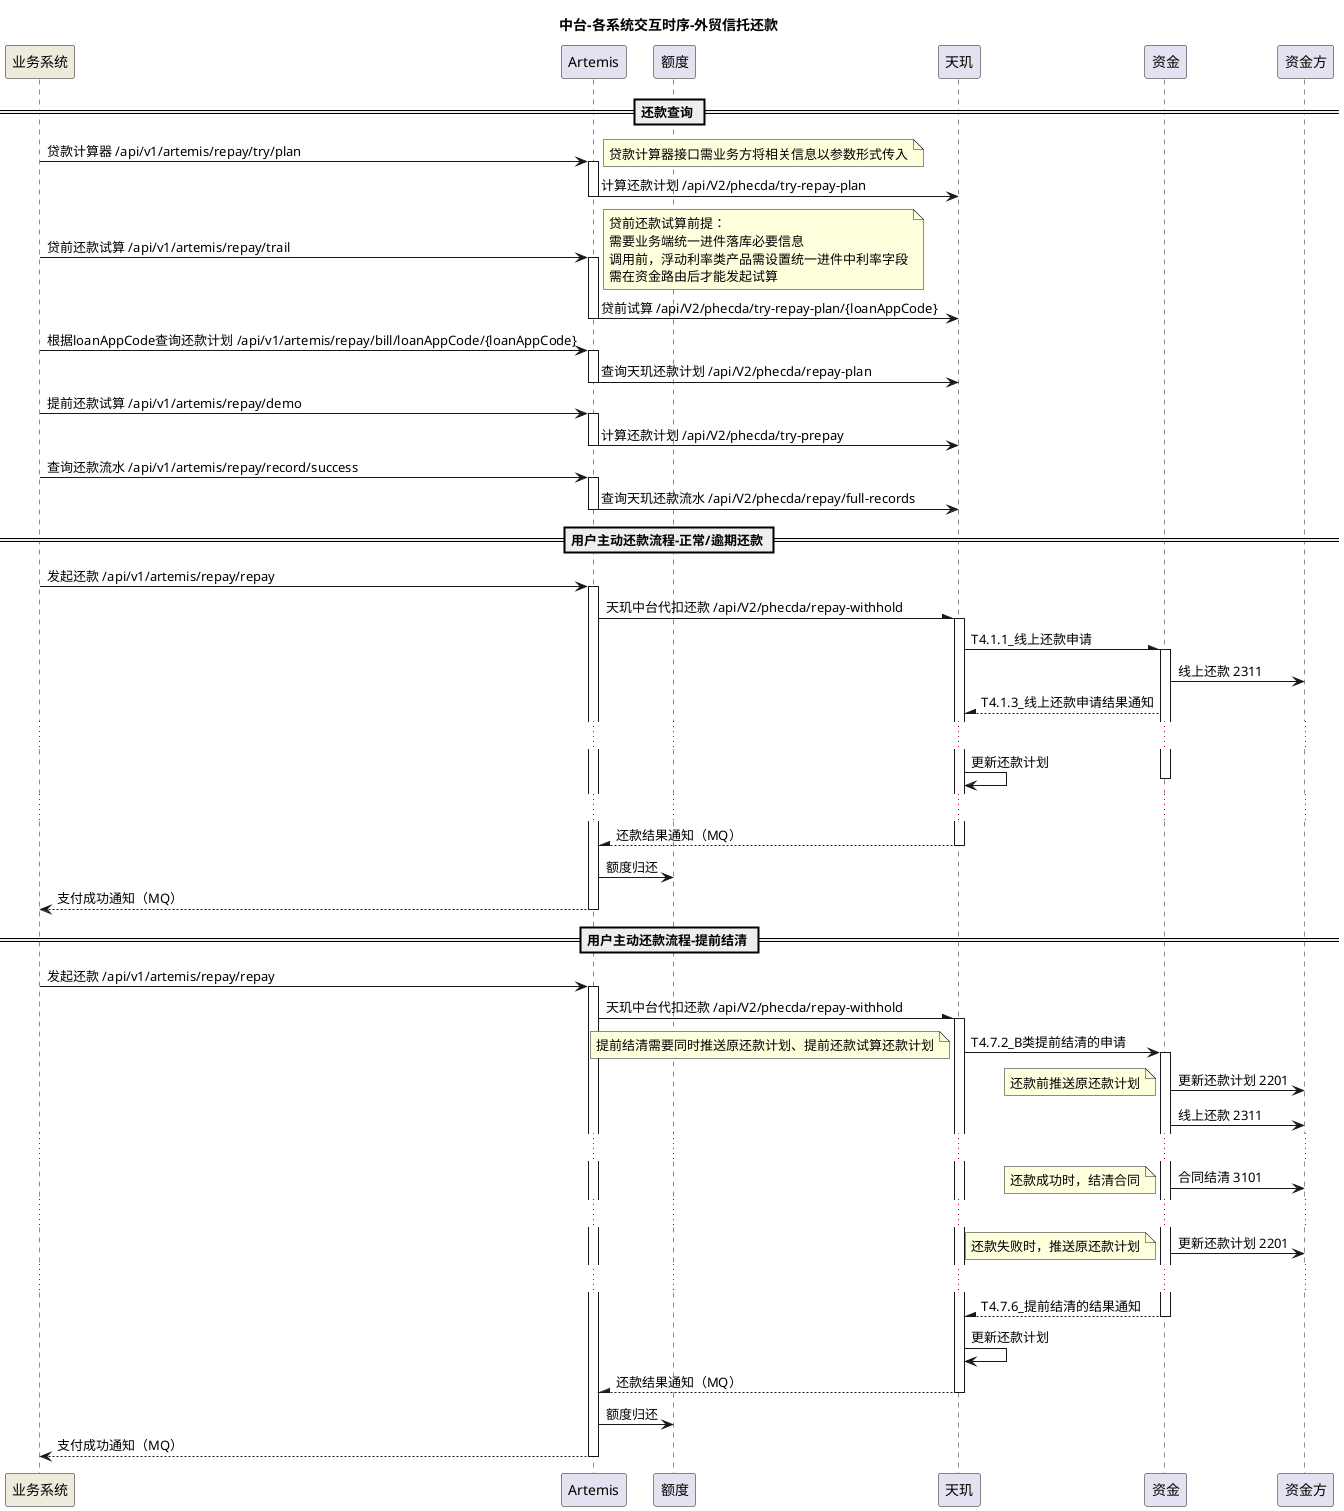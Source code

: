 @startuml



title 中台-各系统交互时序-外贸信托还款

participant 业务系统 #EEEBDC
'participant 产品配置中心
'participant 统一进件
participant Artemis
participant 额度
participant 天玑
participant 资金
participant 资金方


== 还款查询 ==

业务系统 -> Artemis: 贷款计算器 /api/v1/artemis/repay/try/plan
note right
贷款计算器接口需业务方将相关信息以参数形式传入
end note
activate Artemis
Artemis -> 天玑: 计算还款计划 /api/V2/phecda/try-repay-plan
deactivate Artemis

业务系统 -> Artemis: 贷前还款试算 /api/v1/artemis/repay/trail
note right
贷前还款试算前提：
需要业务端统一进件落库必要信息
调用前，浮动利率类产品需设置统一进件中利率字段
需在资金路由后才能发起试算
end note
activate Artemis
Artemis -> 天玑: 贷前试算 /api/V2/phecda/try-repay-plan/{loanAppCode}
deactivate Artemis

业务系统 -> Artemis: 根据loanAppCode查询还款计划 /api/v1/artemis/repay/bill/loanAppCode/{loanAppCode}
activate Artemis
Artemis -> 天玑: 查询天玑还款计划 /api/V2/phecda/repay-plan
deactivate Artemis

业务系统 -> Artemis: 提前还款试算 /api/v1/artemis/repay/demo
activate Artemis
Artemis -> 天玑: 计算还款计划 /api/V2/phecda/try-prepay
deactivate Artemis

业务系统 -> Artemis: 查询还款流水 /api/v1/artemis/repay/record/success
activate Artemis
Artemis -> 天玑: 查询天玑还款流水 /api/V2/phecda/repay/full-records
deactivate Artemis


== 用户主动还款流程-正常/逾期还款 ==

业务系统 -> Artemis: 发起还款 /api/v1/artemis/repay/repay
activate Artemis
Artemis -\天玑: 天玑中台代扣还款 /api/V2/phecda/repay-withhold
activate 天玑
天玑-\资金: T4.1.1_线上还款申请
activate 资金
资金 -> 资金方: 线上还款 2311
天玑/--资金: T4.1.3_线上还款申请结果通知
...
天玑->天玑: 更新还款计划
'note left
'还款成功时
'end note
'天玑->资金: T4.4.1_推送还款计划
'资金 -> 资金方: 更新还款计划 2201
deactivate 资金
...
Artemis /--天玑: 还款结果通知（MQ）
deactivate 天玑
Artemis -> 额度: 额度归还
业务系统 <-- Artemis: 支付成功通知（MQ）
deactivate Artemis

== 用户主动还款流程-提前结清 ==

业务系统 -> Artemis: 发起还款 /api/v1/artemis/repay/repay
activate Artemis
Artemis -\天玑: 天玑中台代扣还款 /api/V2/phecda/repay-withhold
activate 天玑
天玑->资金: T4.7.2_B类提前结清的申请
activate 资金
note left
提前结清需要同时推送原还款计划、提前还款试算还款计划
end note
资金 -> 资金方: 更新还款计划 2201
note left
还款前推送原还款计划
end note
资金 -> 资金方: 线上还款 2311
...
资金 -> 资金方: 合同结清 3101
note left
还款成功时，结清合同
end note
...
资金 -> 资金方: 更新还款计划 2201
note left
还款失败时，推送原还款计划
end note
...
天玑/--资金: T4.7.6_提前结清的结果通知
deactivate 资金
天玑->天玑: 更新还款计划
Artemis /--天玑: 还款结果通知（MQ）
deactivate 天玑
Artemis -> 额度: 额度归还
业务系统 <-- Artemis: 支付成功通知（MQ）
deactivate Artemis

@enduml